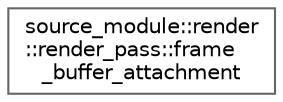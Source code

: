 digraph "类继承关系图"
{
 // LATEX_PDF_SIZE
  bgcolor="transparent";
  edge [fontname=Helvetica,fontsize=10,labelfontname=Helvetica,labelfontsize=10];
  node [fontname=Helvetica,fontsize=10,shape=box,height=0.2,width=0.4];
  rankdir="LR";
  Node0 [id="Node000000",label="source_module::render\l::render_pass::frame\l_buffer_attachment",height=0.2,width=0.4,color="grey40", fillcolor="white", style="filled",URL="$structsource__module_1_1render_1_1render__pass_1_1frame__buffer__attachment.html",tooltip=" "];
}
